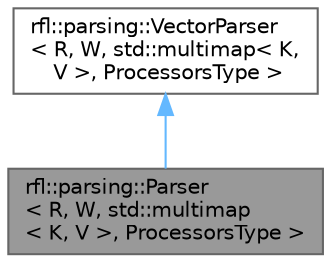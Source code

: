 digraph "rfl::parsing::Parser&lt; R, W, std::multimap&lt; K, V &gt;, ProcessorsType &gt;"
{
 // LATEX_PDF_SIZE
  bgcolor="transparent";
  edge [fontname=Helvetica,fontsize=10,labelfontname=Helvetica,labelfontsize=10];
  node [fontname=Helvetica,fontsize=10,shape=box,height=0.2,width=0.4];
  Node1 [id="Node000001",label="rfl::parsing::Parser\l\< R, W, std::multimap\l\< K, V \>, ProcessorsType \>",height=0.2,width=0.4,color="gray40", fillcolor="grey60", style="filled", fontcolor="black",tooltip=" "];
  Node2 -> Node1 [id="edge2_Node000001_Node000002",dir="back",color="steelblue1",style="solid",tooltip=" "];
  Node2 [id="Node000002",label="rfl::parsing::VectorParser\l\< R, W, std::multimap\< K,\l V \>, ProcessorsType \>",height=0.2,width=0.4,color="gray40", fillcolor="white", style="filled",URL="$structrfl_1_1parsing_1_1_vector_parser.html",tooltip=" "];
}
